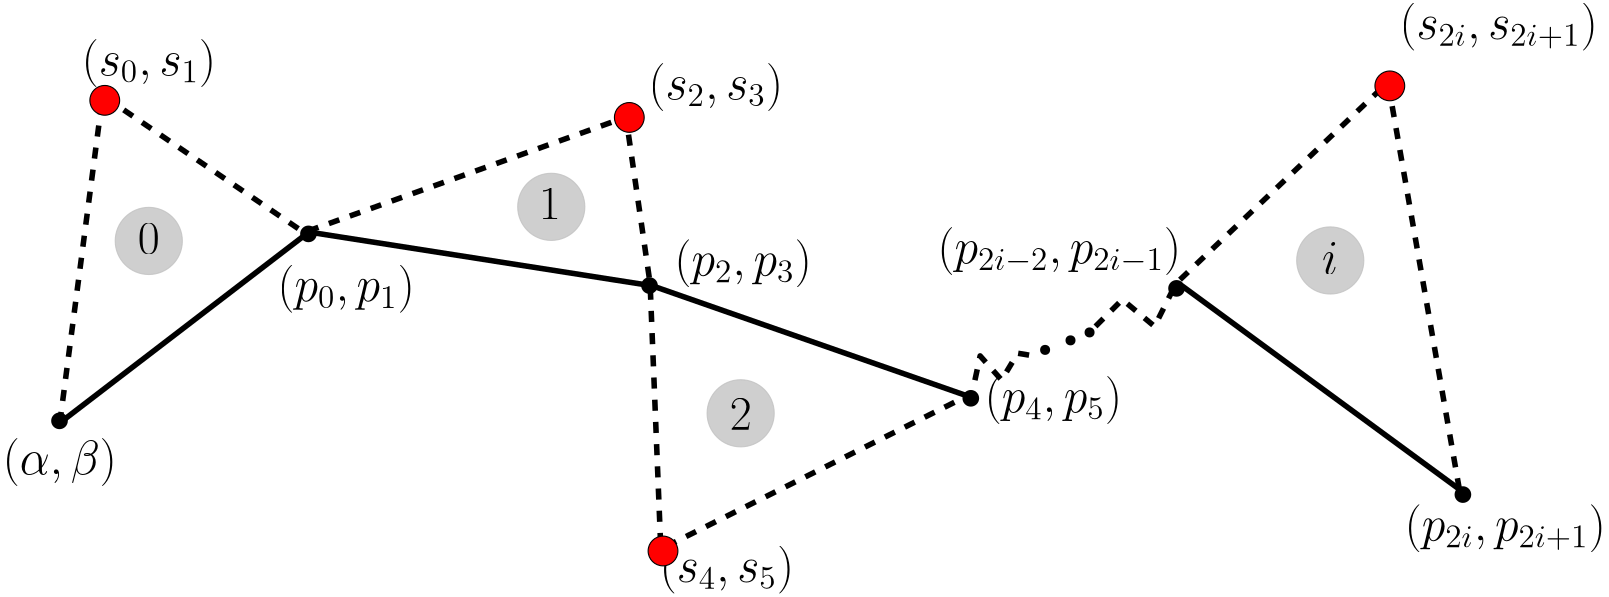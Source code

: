 <?xml version="1.0"?>
<!DOCTYPE ipe SYSTEM "ipe.dtd">
<ipe version="70107" creator="Ipe 7.1.10">
<info created="D:20180912161634" modified="D:20180912165712"/>
<ipestyle name="basic">
<symbol name="arrow/arc(spx)">
<path stroke="sym-stroke" fill="sym-stroke" pen="sym-pen">
0 0 m
-1 0.333 l
-1 -0.333 l
h
</path>
</symbol>
<symbol name="arrow/farc(spx)">
<path stroke="sym-stroke" fill="white" pen="sym-pen">
0 0 m
-1 0.333 l
-1 -0.333 l
h
</path>
</symbol>
<symbol name="arrow/ptarc(spx)">
<path stroke="sym-stroke" fill="sym-stroke" pen="sym-pen">
0 0 m
-1 0.333 l
-0.8 0 l
-1 -0.333 l
h
</path>
</symbol>
<symbol name="arrow/fptarc(spx)">
<path stroke="sym-stroke" fill="white" pen="sym-pen">
0 0 m
-1 0.333 l
-0.8 0 l
-1 -0.333 l
h
</path>
</symbol>
<symbol name="mark/circle(sx)" transformations="translations">
<path fill="sym-stroke">
0.6 0 0 0.6 0 0 e
0.4 0 0 0.4 0 0 e
</path>
</symbol>
<symbol name="mark/disk(sx)" transformations="translations">
<path fill="sym-stroke">
0.6 0 0 0.6 0 0 e
</path>
</symbol>
<symbol name="mark/fdisk(sfx)" transformations="translations">
<group>
<path fill="sym-fill">
0.5 0 0 0.5 0 0 e
</path>
<path fill="sym-stroke" fillrule="eofill">
0.6 0 0 0.6 0 0 e
0.4 0 0 0.4 0 0 e
</path>
</group>
</symbol>
<symbol name="mark/box(sx)" transformations="translations">
<path fill="sym-stroke" fillrule="eofill">
-0.6 -0.6 m
0.6 -0.6 l
0.6 0.6 l
-0.6 0.6 l
h
-0.4 -0.4 m
0.4 -0.4 l
0.4 0.4 l
-0.4 0.4 l
h
</path>
</symbol>
<symbol name="mark/square(sx)" transformations="translations">
<path fill="sym-stroke">
-0.6 -0.6 m
0.6 -0.6 l
0.6 0.6 l
-0.6 0.6 l
h
</path>
</symbol>
<symbol name="mark/fsquare(sfx)" transformations="translations">
<group>
<path fill="sym-fill">
-0.5 -0.5 m
0.5 -0.5 l
0.5 0.5 l
-0.5 0.5 l
h
</path>
<path fill="sym-stroke" fillrule="eofill">
-0.6 -0.6 m
0.6 -0.6 l
0.6 0.6 l
-0.6 0.6 l
h
-0.4 -0.4 m
0.4 -0.4 l
0.4 0.4 l
-0.4 0.4 l
h
</path>
</group>
</symbol>
<symbol name="mark/cross(sx)" transformations="translations">
<group>
<path fill="sym-stroke">
-0.43 -0.57 m
0.57 0.43 l
0.43 0.57 l
-0.57 -0.43 l
h
</path>
<path fill="sym-stroke">
-0.43 0.57 m
0.57 -0.43 l
0.43 -0.57 l
-0.57 0.43 l
h
</path>
</group>
</symbol>
<symbol name="arrow/fnormal(spx)">
<path stroke="sym-stroke" fill="white" pen="sym-pen">
0 0 m
-1 0.333 l
-1 -0.333 l
h
</path>
</symbol>
<symbol name="arrow/pointed(spx)">
<path stroke="sym-stroke" fill="sym-stroke" pen="sym-pen">
0 0 m
-1 0.333 l
-0.8 0 l
-1 -0.333 l
h
</path>
</symbol>
<symbol name="arrow/fpointed(spx)">
<path stroke="sym-stroke" fill="white" pen="sym-pen">
0 0 m
-1 0.333 l
-0.8 0 l
-1 -0.333 l
h
</path>
</symbol>
<symbol name="arrow/linear(spx)">
<path stroke="sym-stroke" pen="sym-pen">
-1 0.333 m
0 0 l
-1 -0.333 l
</path>
</symbol>
<symbol name="arrow/fdouble(spx)">
<path stroke="sym-stroke" fill="white" pen="sym-pen">
0 0 m
-1 0.333 l
-1 -0.333 l
h
-1 0 m
-2 0.333 l
-2 -0.333 l
h
</path>
</symbol>
<symbol name="arrow/double(spx)">
<path stroke="sym-stroke" fill="sym-stroke" pen="sym-pen">
0 0 m
-1 0.333 l
-1 -0.333 l
h
-1 0 m
-2 0.333 l
-2 -0.333 l
h
</path>
</symbol>
<pen name="heavier" value="0.8"/>
<pen name="fat" value="1.2"/>
<pen name="ultrafat" value="2"/>
<symbolsize name="large" value="5"/>
<symbolsize name="small" value="2"/>
<symbolsize name="tiny" value="1.1"/>
<arrowsize name="large" value="10"/>
<arrowsize name="small" value="5"/>
<arrowsize name="tiny" value="3"/>
<color name="red" value="1 0 0"/>
<color name="green" value="0 1 0"/>
<color name="blue" value="0 0 1"/>
<color name="yellow" value="1 1 0"/>
<color name="orange" value="1 0.647 0"/>
<color name="gold" value="1 0.843 0"/>
<color name="purple" value="0.627 0.125 0.941"/>
<color name="gray" value="0.745"/>
<color name="brown" value="0.647 0.165 0.165"/>
<color name="navy" value="0 0 0.502"/>
<color name="pink" value="1 0.753 0.796"/>
<color name="seagreen" value="0.18 0.545 0.341"/>
<color name="turquoise" value="0.251 0.878 0.816"/>
<color name="violet" value="0.933 0.51 0.933"/>
<color name="darkblue" value="0 0 0.545"/>
<color name="darkcyan" value="0 0.545 0.545"/>
<color name="darkgray" value="0.663"/>
<color name="darkgreen" value="0 0.392 0"/>
<color name="darkmagenta" value="0.545 0 0.545"/>
<color name="darkorange" value="1 0.549 0"/>
<color name="darkred" value="0.545 0 0"/>
<color name="lightblue" value="0.678 0.847 0.902"/>
<color name="lightcyan" value="0.878 1 1"/>
<color name="lightgray" value="0.827"/>
<color name="lightgreen" value="0.565 0.933 0.565"/>
<color name="lightyellow" value="1 1 0.878"/>
<dashstyle name="dashed" value="[4] 0"/>
<dashstyle name="dotted" value="[1 3] 0"/>
<dashstyle name="dash dotted" value="[4 2 1 2] 0"/>
<dashstyle name="dash dot dotted" value="[4 2 1 2 1 2] 0"/>
<textsize name="large" value="\large"/>
<textsize name="small" value="\small"/>
<textsize name="tiny" value="\tiny"/>
<textsize name="Large" value="\Large"/>
<textsize name="LARGE" value="\LARGE"/>
<textsize name="huge" value="\huge"/>
<textsize name="Huge" value="\Huge"/>
<textsize name="footnote" value="\footnotesize"/>
<textstyle name="center" begin="\begin{center}" end="\end{center}"/>
<textstyle name="itemize" begin="\begin{itemize}" end="\end{itemize}"/>
<textstyle name="item" begin="\begin{itemize}\item{}" end="\end{itemize}"/>
<gridsize name="4 pts" value="4"/>
<gridsize name="8 pts (~3 mm)" value="8"/>
<gridsize name="16 pts (~6 mm)" value="16"/>
<gridsize name="32 pts (~12 mm)" value="32"/>
<gridsize name="10 pts (~3.5 mm)" value="10"/>
<gridsize name="20 pts (~7 mm)" value="20"/>
<gridsize name="14 pts (~5 mm)" value="14"/>
<gridsize name="28 pts (~10 mm)" value="28"/>
<gridsize name="56 pts (~20 mm)" value="56"/>
<anglesize name="90 deg" value="90"/>
<anglesize name="60 deg" value="60"/>
<anglesize name="45 deg" value="45"/>
<anglesize name="30 deg" value="30"/>
<anglesize name="22.5 deg" value="22.5"/>
<opacity name="10%" value="0.1"/>
<opacity name="30%" value="0.3"/>
<opacity name="50%" value="0.5"/>
<opacity name="75%" value="0.75"/>
<tiling name="falling" angle="-60" step="4" width="1"/>
<tiling name="rising" angle="30" step="4" width="1"/>
</ipestyle>
<page>
<layer name="alpha"/>
<view layers="alpha" active="alpha"/>
<path layer="alpha" stroke="black" dash="dashed" pen="ultrafat">
25.5794 403.266 m
41.035 521.115 l
113.483 471.85 l
229.4 513.387 l
238.094 453.496 l
241.957 357.865 l
354.01 413.892 l
356.908 427.415 l
364.636 418.721 l
370.432 428.381 l
376.228 427.415 l
376.228 427.415 l
</path>
<path stroke="black" dash="dashed" pen="ultrafat">
398.445 438.041 m
408.105 447.701 l
419.696 438.041 l
427.424 453.496 l
503.736 525.944 l
529.817 377.185 l
529.817 377.185 l
</path>
<use name="mark/disk(sx)" pos="380.3 429.581" size="normal" stroke="black"/>
<use name="mark/disk(sx)" pos="389.445 433.011" size="normal" stroke="black"/>
<use name="mark/disk(sx)" pos="396.304 435.869" size="normal" stroke="black"/>
<path stroke="black" pen="ultrafat">
26.5264 404.021 m
114.55 471.468 l
114.55 471.468 l
</path>
<path stroke="black" pen="ultrafat">
114.783 472.073 m
237.893 452.795 l
237.893 452.795 l
</path>
<path stroke="black" pen="ultrafat">
236.54 453.471 m
354.577 412.209 l
354.577 412.209 l
</path>
<path matrix="1 0 0 1 2.21599 -0.443199" stroke="black" pen="ultrafat">
427.293 453.133 m
530.11 377.712 l
530.11 377.712 l
</path>
<use name="mark/disk(sx)" pos="115.109 471.342" size="large" stroke="black"/>
<use name="mark/disk(sx)" pos="25.4828 404.038" size="large" stroke="black"/>
<use name="mark/disk(sx)" pos="237.881 452.74" size="large" stroke="black"/>
<use name="mark/disk(sx)" pos="353.55 412.155" size="large" stroke="black"/>
<use name="mark/disk(sx)" pos="427.619 451.726" size="large" stroke="black"/>
<use matrix="1 0 0 1 2.63504 -0.838423" name="mark/disk(sx)" pos="528.069 378.333" size="large" stroke="black"/>
<text matrix="1 0 0 1 -13.5286 -5.07321" transformations="translations" pos="18.5901 389.999" stroke="black" type="label" width="41.046" height="12.896" depth="4.29" valign="baseline" size="LARGE">$(\alpha, \beta)$</text>
<text transformations="translations" pos="119.276 398.793" stroke="black" type="label" width="0" height="0" depth="0" valign="baseline">$$</text>
<use name="mark/disk(sx)" pos="41.2381 519.55" size="large" stroke="red"/>
<use matrix="1 0 0 1 188.884 -6.23309" name="mark/disk(sx)" pos="41.2381 519.55" size="large" stroke="red"/>
<use matrix="1 0 0 1 201.175 -162.074" name="mark/disk(sx)" pos="41.2381 519.55" size="large" stroke="red"/>
<use matrix="1 0 0 1 462.525 4.96271" name="mark/disk(sx)" pos="41.2381 519.55" size="large" stroke="red"/>
<text transformations="translations" pos="33.4998 528.499" stroke="black" type="label" width="48.327" height="12.896" depth="4.29" valign="baseline" size="LARGE">$(s_0, s_1)$</text>
<text transformations="translations" pos="237.555 519.926" stroke="black" type="label" width="48.327" height="12.896" depth="4.29" valign="baseline" size="LARGE">$(s_2, s_3)$</text>
<text transformations="translations" pos="241.556 346.165" stroke="black" type="label" width="48.327" height="12.896" depth="4.29" valign="baseline" size="LARGE">$(s_4,s_5)$</text>
<text transformations="translations" pos="507.913 541.646" stroke="black" type="label" width="71.272" height="12.896" depth="4.29" valign="baseline" size="LARGE">$(s_{2i}, s_{2i+1})$</text>
<text matrix="1 0 0 1 -11.8713 -12.311" transformations="translations" pos="115.852 459.558" stroke="black" type="label" width="49.367" height="12.896" depth="4.29" valign="baseline" size="LARGE">$(p_0,p_1)$</text>
<text transformations="translations" pos="246.876 456.48" stroke="black" type="label" width="49.367" height="12.896" depth="4.29" valign="baseline" size="LARGE">$(p_2,p_3)$</text>
<text transformations="translations" pos="358.554 407.236" stroke="black" type="label" width="49.367" height="12.896" depth="4.29" valign="baseline" size="LARGE">$(p_4,p_5)$</text>
<text transformations="translations" pos="409.996 469.231" stroke="black" type="label" width="0" height="0" depth="0" valign="baseline" size="LARGE">$$</text>
<text matrix="1 0 0 1 -21.9839 -5.71582" transformations="translations" pos="531.787 366.786" stroke="black" type="label" width="72.312" height="12.896" depth="4.29" valign="baseline" size="LARGE">$(p_{2i}, p_{2i+1})$</text>
<text matrix="1 0 0 1 -32.781 -75.5273" transformations="translations" pos="374.328 536.422" stroke="black" type="label" width="87.657" height="12.896" depth="4.29" valign="baseline" size="LARGE">$(p_{2i-2}, p_{2i-1})$</text>
<path stroke="gray" fill="gray" opacity="75%">
12.089 0 0 12.089 57.6239 468.803 e
</path>
<path matrix="1 0 0 1 144.892 12.2733" stroke="gray" fill="gray" opacity="75%">
12.089 0 0 12.089 57.6239 468.803 e
</path>
<path matrix="1 0 0 1 213.076 -62.0477" stroke="gray" fill="gray" opacity="75%">
12.089 0 0 12.089 57.6239 468.803 e
</path>
<path matrix="1 0 0 1 425.328 -7.0273" stroke="gray" fill="gray" opacity="75%">
12.089 0 0 12.089 57.6239 468.803 e
</path>
<text matrix="1 0 0 1 -3.75014 -3.75014" transformations="translations" pos="201.798 480.379" stroke="black" type="label" width="7.895" height="11.097" depth="0" valign="baseline" size="LARGE">$1$</text>
<text matrix="1 0 0 1 -4.22199 -5.21927" transformations="translations" pos="271.005 406.058" stroke="black" type="label" width="7.895" height="11.097" depth="0" valign="baseline" size="LARGE">$2$</text>
<text matrix="1 0 0 1 -1.37918 -4.37047" transformations="translations" pos="481.354 461.287" stroke="black" type="label" width="5.751" height="11.286" depth="0" valign="baseline" size="LARGE">$i$</text>
<text matrix="1 0 0 1 -1.19366 -5.01164" transformations="translations" pos="54.8868 468.95" stroke="black" type="label" width="7.895" height="11.097" depth="0" valign="baseline" size="LARGE">$0$</text>
<path matrix="1 0 0 1 -81.7591 -100.916" stroke="black" fill="red">
5.35453 0 0 5.35453 123.537 620.336 e
</path>
<path matrix="1 0 0 1 107.074 -107.074" stroke="black" fill="red">
5.35453 0 0 5.35453 123.537 620.336 e
</path>
<path matrix="1 0 0 1 119.208 -263.149" stroke="black" fill="red">
5.35453 0 0 5.35453 123.537 620.336 e
</path>
<path matrix="1 0 0 1 380.861 -95.7125" stroke="black" fill="red">
5.35453 0 0 5.35453 123.537 620.336 e
</path>
</page>
</ipe>
